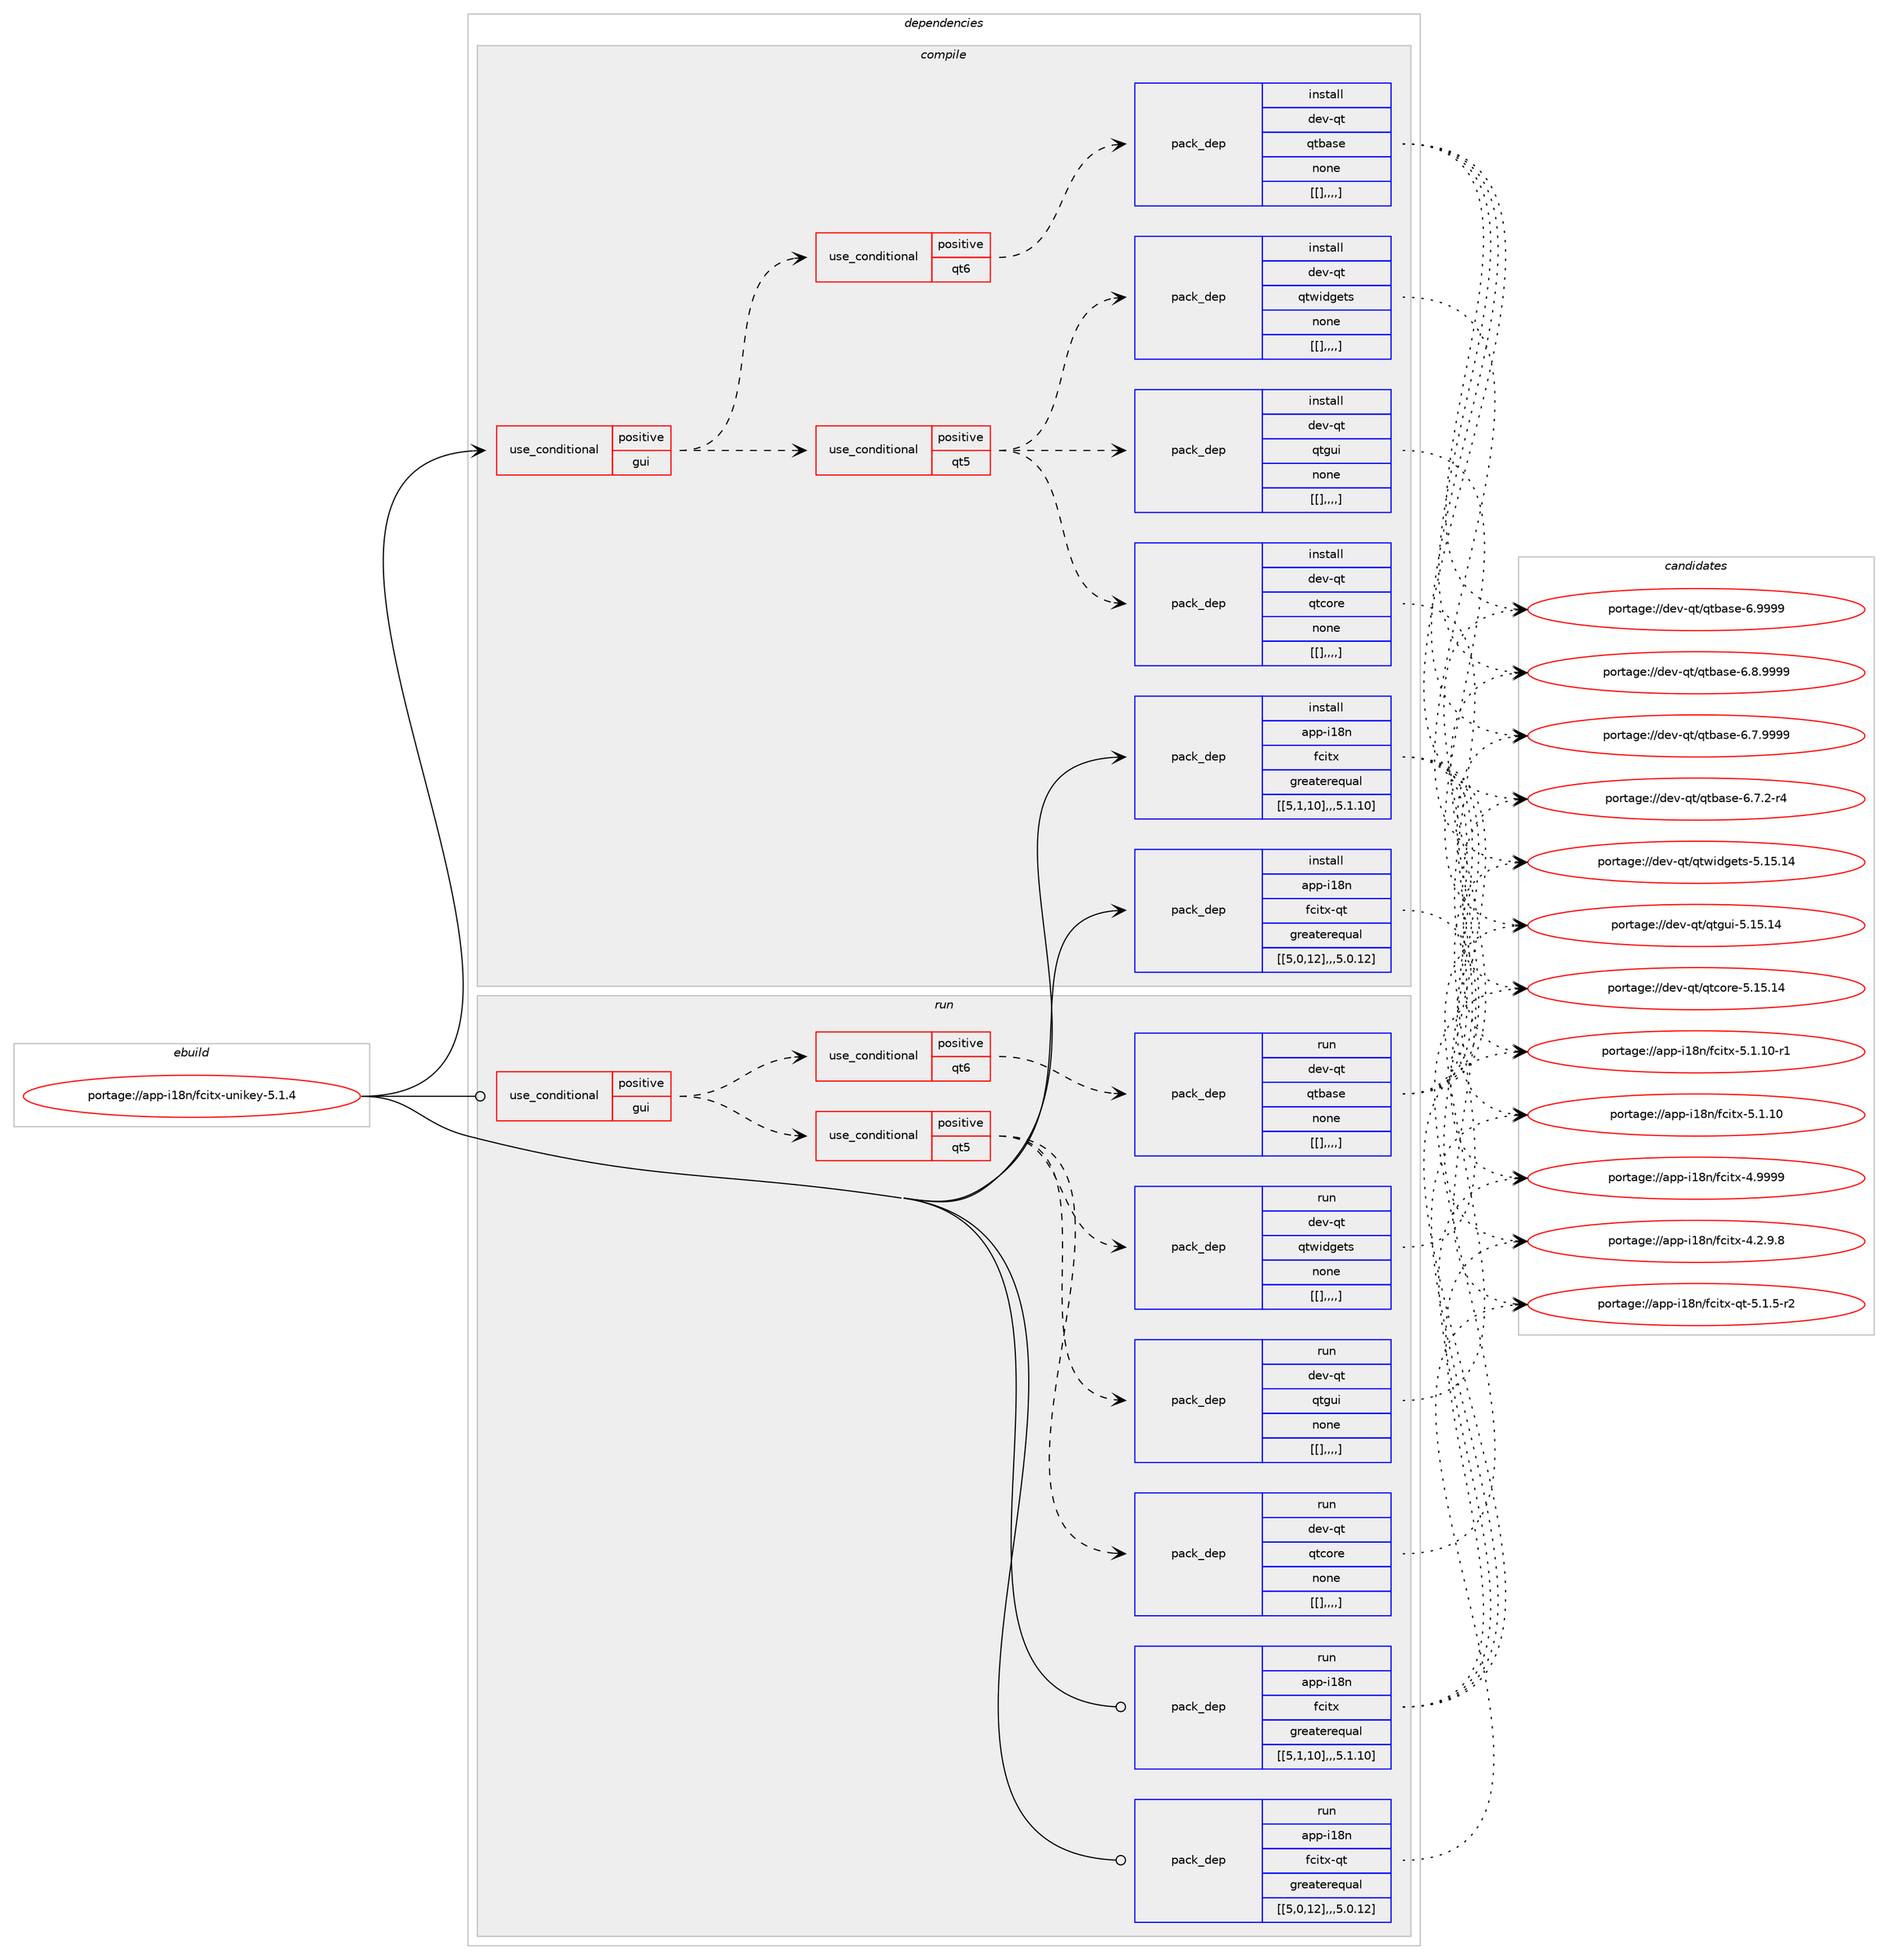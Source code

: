 digraph prolog {

# *************
# Graph options
# *************

newrank=true;
concentrate=true;
compound=true;
graph [rankdir=LR,fontname=Helvetica,fontsize=10,ranksep=1.5];#, ranksep=2.5, nodesep=0.2];
edge  [arrowhead=vee];
node  [fontname=Helvetica,fontsize=10];

# **********
# The ebuild
# **********

subgraph cluster_leftcol {
color=gray;
label=<<i>ebuild</i>>;
id [label="portage://app-i18n/fcitx-unikey-5.1.4", color=red, width=4, href="../app-i18n/fcitx-unikey-5.1.4.svg"];
}

# ****************
# The dependencies
# ****************

subgraph cluster_midcol {
color=gray;
label=<<i>dependencies</i>>;
subgraph cluster_compile {
fillcolor="#eeeeee";
style=filled;
label=<<i>compile</i>>;
subgraph cond11320 {
dependency38003 [label=<<TABLE BORDER="0" CELLBORDER="1" CELLSPACING="0" CELLPADDING="4"><TR><TD ROWSPAN="3" CELLPADDING="10">use_conditional</TD></TR><TR><TD>positive</TD></TR><TR><TD>gui</TD></TR></TABLE>>, shape=none, color=red];
subgraph cond11321 {
dependency38004 [label=<<TABLE BORDER="0" CELLBORDER="1" CELLSPACING="0" CELLPADDING="4"><TR><TD ROWSPAN="3" CELLPADDING="10">use_conditional</TD></TR><TR><TD>positive</TD></TR><TR><TD>qt5</TD></TR></TABLE>>, shape=none, color=red];
subgraph pack26311 {
dependency38005 [label=<<TABLE BORDER="0" CELLBORDER="1" CELLSPACING="0" CELLPADDING="4" WIDTH="220"><TR><TD ROWSPAN="6" CELLPADDING="30">pack_dep</TD></TR><TR><TD WIDTH="110">install</TD></TR><TR><TD>dev-qt</TD></TR><TR><TD>qtcore</TD></TR><TR><TD>none</TD></TR><TR><TD>[[],,,,]</TD></TR></TABLE>>, shape=none, color=blue];
}
dependency38004:e -> dependency38005:w [weight=20,style="dashed",arrowhead="vee"];
subgraph pack26312 {
dependency38006 [label=<<TABLE BORDER="0" CELLBORDER="1" CELLSPACING="0" CELLPADDING="4" WIDTH="220"><TR><TD ROWSPAN="6" CELLPADDING="30">pack_dep</TD></TR><TR><TD WIDTH="110">install</TD></TR><TR><TD>dev-qt</TD></TR><TR><TD>qtgui</TD></TR><TR><TD>none</TD></TR><TR><TD>[[],,,,]</TD></TR></TABLE>>, shape=none, color=blue];
}
dependency38004:e -> dependency38006:w [weight=20,style="dashed",arrowhead="vee"];
subgraph pack26313 {
dependency38007 [label=<<TABLE BORDER="0" CELLBORDER="1" CELLSPACING="0" CELLPADDING="4" WIDTH="220"><TR><TD ROWSPAN="6" CELLPADDING="30">pack_dep</TD></TR><TR><TD WIDTH="110">install</TD></TR><TR><TD>dev-qt</TD></TR><TR><TD>qtwidgets</TD></TR><TR><TD>none</TD></TR><TR><TD>[[],,,,]</TD></TR></TABLE>>, shape=none, color=blue];
}
dependency38004:e -> dependency38007:w [weight=20,style="dashed",arrowhead="vee"];
}
dependency38003:e -> dependency38004:w [weight=20,style="dashed",arrowhead="vee"];
subgraph cond11322 {
dependency38008 [label=<<TABLE BORDER="0" CELLBORDER="1" CELLSPACING="0" CELLPADDING="4"><TR><TD ROWSPAN="3" CELLPADDING="10">use_conditional</TD></TR><TR><TD>positive</TD></TR><TR><TD>qt6</TD></TR></TABLE>>, shape=none, color=red];
subgraph pack26314 {
dependency38009 [label=<<TABLE BORDER="0" CELLBORDER="1" CELLSPACING="0" CELLPADDING="4" WIDTH="220"><TR><TD ROWSPAN="6" CELLPADDING="30">pack_dep</TD></TR><TR><TD WIDTH="110">install</TD></TR><TR><TD>dev-qt</TD></TR><TR><TD>qtbase</TD></TR><TR><TD>none</TD></TR><TR><TD>[[],,,,]</TD></TR></TABLE>>, shape=none, color=blue];
}
dependency38008:e -> dependency38009:w [weight=20,style="dashed",arrowhead="vee"];
}
dependency38003:e -> dependency38008:w [weight=20,style="dashed",arrowhead="vee"];
}
id:e -> dependency38003:w [weight=20,style="solid",arrowhead="vee"];
subgraph pack26315 {
dependency38010 [label=<<TABLE BORDER="0" CELLBORDER="1" CELLSPACING="0" CELLPADDING="4" WIDTH="220"><TR><TD ROWSPAN="6" CELLPADDING="30">pack_dep</TD></TR><TR><TD WIDTH="110">install</TD></TR><TR><TD>app-i18n</TD></TR><TR><TD>fcitx</TD></TR><TR><TD>greaterequal</TD></TR><TR><TD>[[5,1,10],,,5.1.10]</TD></TR></TABLE>>, shape=none, color=blue];
}
id:e -> dependency38010:w [weight=20,style="solid",arrowhead="vee"];
subgraph pack26316 {
dependency38011 [label=<<TABLE BORDER="0" CELLBORDER="1" CELLSPACING="0" CELLPADDING="4" WIDTH="220"><TR><TD ROWSPAN="6" CELLPADDING="30">pack_dep</TD></TR><TR><TD WIDTH="110">install</TD></TR><TR><TD>app-i18n</TD></TR><TR><TD>fcitx-qt</TD></TR><TR><TD>greaterequal</TD></TR><TR><TD>[[5,0,12],,,5.0.12]</TD></TR></TABLE>>, shape=none, color=blue];
}
id:e -> dependency38011:w [weight=20,style="solid",arrowhead="vee"];
}
subgraph cluster_compileandrun {
fillcolor="#eeeeee";
style=filled;
label=<<i>compile and run</i>>;
}
subgraph cluster_run {
fillcolor="#eeeeee";
style=filled;
label=<<i>run</i>>;
subgraph cond11323 {
dependency38012 [label=<<TABLE BORDER="0" CELLBORDER="1" CELLSPACING="0" CELLPADDING="4"><TR><TD ROWSPAN="3" CELLPADDING="10">use_conditional</TD></TR><TR><TD>positive</TD></TR><TR><TD>gui</TD></TR></TABLE>>, shape=none, color=red];
subgraph cond11324 {
dependency38013 [label=<<TABLE BORDER="0" CELLBORDER="1" CELLSPACING="0" CELLPADDING="4"><TR><TD ROWSPAN="3" CELLPADDING="10">use_conditional</TD></TR><TR><TD>positive</TD></TR><TR><TD>qt5</TD></TR></TABLE>>, shape=none, color=red];
subgraph pack26317 {
dependency38014 [label=<<TABLE BORDER="0" CELLBORDER="1" CELLSPACING="0" CELLPADDING="4" WIDTH="220"><TR><TD ROWSPAN="6" CELLPADDING="30">pack_dep</TD></TR><TR><TD WIDTH="110">run</TD></TR><TR><TD>dev-qt</TD></TR><TR><TD>qtcore</TD></TR><TR><TD>none</TD></TR><TR><TD>[[],,,,]</TD></TR></TABLE>>, shape=none, color=blue];
}
dependency38013:e -> dependency38014:w [weight=20,style="dashed",arrowhead="vee"];
subgraph pack26318 {
dependency38015 [label=<<TABLE BORDER="0" CELLBORDER="1" CELLSPACING="0" CELLPADDING="4" WIDTH="220"><TR><TD ROWSPAN="6" CELLPADDING="30">pack_dep</TD></TR><TR><TD WIDTH="110">run</TD></TR><TR><TD>dev-qt</TD></TR><TR><TD>qtgui</TD></TR><TR><TD>none</TD></TR><TR><TD>[[],,,,]</TD></TR></TABLE>>, shape=none, color=blue];
}
dependency38013:e -> dependency38015:w [weight=20,style="dashed",arrowhead="vee"];
subgraph pack26319 {
dependency38016 [label=<<TABLE BORDER="0" CELLBORDER="1" CELLSPACING="0" CELLPADDING="4" WIDTH="220"><TR><TD ROWSPAN="6" CELLPADDING="30">pack_dep</TD></TR><TR><TD WIDTH="110">run</TD></TR><TR><TD>dev-qt</TD></TR><TR><TD>qtwidgets</TD></TR><TR><TD>none</TD></TR><TR><TD>[[],,,,]</TD></TR></TABLE>>, shape=none, color=blue];
}
dependency38013:e -> dependency38016:w [weight=20,style="dashed",arrowhead="vee"];
}
dependency38012:e -> dependency38013:w [weight=20,style="dashed",arrowhead="vee"];
subgraph cond11325 {
dependency38017 [label=<<TABLE BORDER="0" CELLBORDER="1" CELLSPACING="0" CELLPADDING="4"><TR><TD ROWSPAN="3" CELLPADDING="10">use_conditional</TD></TR><TR><TD>positive</TD></TR><TR><TD>qt6</TD></TR></TABLE>>, shape=none, color=red];
subgraph pack26320 {
dependency38018 [label=<<TABLE BORDER="0" CELLBORDER="1" CELLSPACING="0" CELLPADDING="4" WIDTH="220"><TR><TD ROWSPAN="6" CELLPADDING="30">pack_dep</TD></TR><TR><TD WIDTH="110">run</TD></TR><TR><TD>dev-qt</TD></TR><TR><TD>qtbase</TD></TR><TR><TD>none</TD></TR><TR><TD>[[],,,,]</TD></TR></TABLE>>, shape=none, color=blue];
}
dependency38017:e -> dependency38018:w [weight=20,style="dashed",arrowhead="vee"];
}
dependency38012:e -> dependency38017:w [weight=20,style="dashed",arrowhead="vee"];
}
id:e -> dependency38012:w [weight=20,style="solid",arrowhead="odot"];
subgraph pack26321 {
dependency38019 [label=<<TABLE BORDER="0" CELLBORDER="1" CELLSPACING="0" CELLPADDING="4" WIDTH="220"><TR><TD ROWSPAN="6" CELLPADDING="30">pack_dep</TD></TR><TR><TD WIDTH="110">run</TD></TR><TR><TD>app-i18n</TD></TR><TR><TD>fcitx</TD></TR><TR><TD>greaterequal</TD></TR><TR><TD>[[5,1,10],,,5.1.10]</TD></TR></TABLE>>, shape=none, color=blue];
}
id:e -> dependency38019:w [weight=20,style="solid",arrowhead="odot"];
subgraph pack26322 {
dependency38020 [label=<<TABLE BORDER="0" CELLBORDER="1" CELLSPACING="0" CELLPADDING="4" WIDTH="220"><TR><TD ROWSPAN="6" CELLPADDING="30">pack_dep</TD></TR><TR><TD WIDTH="110">run</TD></TR><TR><TD>app-i18n</TD></TR><TR><TD>fcitx-qt</TD></TR><TR><TD>greaterequal</TD></TR><TR><TD>[[5,0,12],,,5.0.12]</TD></TR></TABLE>>, shape=none, color=blue];
}
id:e -> dependency38020:w [weight=20,style="solid",arrowhead="odot"];
}
}

# **************
# The candidates
# **************

subgraph cluster_choices {
rank=same;
color=gray;
label=<<i>candidates</i>>;

subgraph choice26311 {
color=black;
nodesep=1;
choice1001011184511311647113116991111141014553464953464952 [label="portage://dev-qt/qtcore-5.15.14", color=red, width=4,href="../dev-qt/qtcore-5.15.14.svg"];
dependency38005:e -> choice1001011184511311647113116991111141014553464953464952:w [style=dotted,weight="100"];
}
subgraph choice26312 {
color=black;
nodesep=1;
choice10010111845113116471131161031171054553464953464952 [label="portage://dev-qt/qtgui-5.15.14", color=red, width=4,href="../dev-qt/qtgui-5.15.14.svg"];
dependency38006:e -> choice10010111845113116471131161031171054553464953464952:w [style=dotted,weight="100"];
}
subgraph choice26313 {
color=black;
nodesep=1;
choice10010111845113116471131161191051001031011161154553464953464952 [label="portage://dev-qt/qtwidgets-5.15.14", color=red, width=4,href="../dev-qt/qtwidgets-5.15.14.svg"];
dependency38007:e -> choice10010111845113116471131161191051001031011161154553464953464952:w [style=dotted,weight="100"];
}
subgraph choice26314 {
color=black;
nodesep=1;
choice1001011184511311647113116989711510145544657575757 [label="portage://dev-qt/qtbase-6.9999", color=red, width=4,href="../dev-qt/qtbase-6.9999.svg"];
choice10010111845113116471131169897115101455446564657575757 [label="portage://dev-qt/qtbase-6.8.9999", color=red, width=4,href="../dev-qt/qtbase-6.8.9999.svg"];
choice10010111845113116471131169897115101455446554657575757 [label="portage://dev-qt/qtbase-6.7.9999", color=red, width=4,href="../dev-qt/qtbase-6.7.9999.svg"];
choice100101118451131164711311698971151014554465546504511452 [label="portage://dev-qt/qtbase-6.7.2-r4", color=red, width=4,href="../dev-qt/qtbase-6.7.2-r4.svg"];
dependency38009:e -> choice1001011184511311647113116989711510145544657575757:w [style=dotted,weight="100"];
dependency38009:e -> choice10010111845113116471131169897115101455446564657575757:w [style=dotted,weight="100"];
dependency38009:e -> choice10010111845113116471131169897115101455446554657575757:w [style=dotted,weight="100"];
dependency38009:e -> choice100101118451131164711311698971151014554465546504511452:w [style=dotted,weight="100"];
}
subgraph choice26315 {
color=black;
nodesep=1;
choice971121124510549561104710299105116120455346494649484511449 [label="portage://app-i18n/fcitx-5.1.10-r1", color=red, width=4,href="../app-i18n/fcitx-5.1.10-r1.svg"];
choice97112112451054956110471029910511612045534649464948 [label="portage://app-i18n/fcitx-5.1.10", color=red, width=4,href="../app-i18n/fcitx-5.1.10.svg"];
choice97112112451054956110471029910511612045524657575757 [label="portage://app-i18n/fcitx-4.9999", color=red, width=4,href="../app-i18n/fcitx-4.9999.svg"];
choice9711211245105495611047102991051161204552465046574656 [label="portage://app-i18n/fcitx-4.2.9.8", color=red, width=4,href="../app-i18n/fcitx-4.2.9.8.svg"];
dependency38010:e -> choice971121124510549561104710299105116120455346494649484511449:w [style=dotted,weight="100"];
dependency38010:e -> choice97112112451054956110471029910511612045534649464948:w [style=dotted,weight="100"];
dependency38010:e -> choice97112112451054956110471029910511612045524657575757:w [style=dotted,weight="100"];
dependency38010:e -> choice9711211245105495611047102991051161204552465046574656:w [style=dotted,weight="100"];
}
subgraph choice26316 {
color=black;
nodesep=1;
choice971121124510549561104710299105116120451131164553464946534511450 [label="portage://app-i18n/fcitx-qt-5.1.5-r2", color=red, width=4,href="../app-i18n/fcitx-qt-5.1.5-r2.svg"];
dependency38011:e -> choice971121124510549561104710299105116120451131164553464946534511450:w [style=dotted,weight="100"];
}
subgraph choice26317 {
color=black;
nodesep=1;
choice1001011184511311647113116991111141014553464953464952 [label="portage://dev-qt/qtcore-5.15.14", color=red, width=4,href="../dev-qt/qtcore-5.15.14.svg"];
dependency38014:e -> choice1001011184511311647113116991111141014553464953464952:w [style=dotted,weight="100"];
}
subgraph choice26318 {
color=black;
nodesep=1;
choice10010111845113116471131161031171054553464953464952 [label="portage://dev-qt/qtgui-5.15.14", color=red, width=4,href="../dev-qt/qtgui-5.15.14.svg"];
dependency38015:e -> choice10010111845113116471131161031171054553464953464952:w [style=dotted,weight="100"];
}
subgraph choice26319 {
color=black;
nodesep=1;
choice10010111845113116471131161191051001031011161154553464953464952 [label="portage://dev-qt/qtwidgets-5.15.14", color=red, width=4,href="../dev-qt/qtwidgets-5.15.14.svg"];
dependency38016:e -> choice10010111845113116471131161191051001031011161154553464953464952:w [style=dotted,weight="100"];
}
subgraph choice26320 {
color=black;
nodesep=1;
choice1001011184511311647113116989711510145544657575757 [label="portage://dev-qt/qtbase-6.9999", color=red, width=4,href="../dev-qt/qtbase-6.9999.svg"];
choice10010111845113116471131169897115101455446564657575757 [label="portage://dev-qt/qtbase-6.8.9999", color=red, width=4,href="../dev-qt/qtbase-6.8.9999.svg"];
choice10010111845113116471131169897115101455446554657575757 [label="portage://dev-qt/qtbase-6.7.9999", color=red, width=4,href="../dev-qt/qtbase-6.7.9999.svg"];
choice100101118451131164711311698971151014554465546504511452 [label="portage://dev-qt/qtbase-6.7.2-r4", color=red, width=4,href="../dev-qt/qtbase-6.7.2-r4.svg"];
dependency38018:e -> choice1001011184511311647113116989711510145544657575757:w [style=dotted,weight="100"];
dependency38018:e -> choice10010111845113116471131169897115101455446564657575757:w [style=dotted,weight="100"];
dependency38018:e -> choice10010111845113116471131169897115101455446554657575757:w [style=dotted,weight="100"];
dependency38018:e -> choice100101118451131164711311698971151014554465546504511452:w [style=dotted,weight="100"];
}
subgraph choice26321 {
color=black;
nodesep=1;
choice971121124510549561104710299105116120455346494649484511449 [label="portage://app-i18n/fcitx-5.1.10-r1", color=red, width=4,href="../app-i18n/fcitx-5.1.10-r1.svg"];
choice97112112451054956110471029910511612045534649464948 [label="portage://app-i18n/fcitx-5.1.10", color=red, width=4,href="../app-i18n/fcitx-5.1.10.svg"];
choice97112112451054956110471029910511612045524657575757 [label="portage://app-i18n/fcitx-4.9999", color=red, width=4,href="../app-i18n/fcitx-4.9999.svg"];
choice9711211245105495611047102991051161204552465046574656 [label="portage://app-i18n/fcitx-4.2.9.8", color=red, width=4,href="../app-i18n/fcitx-4.2.9.8.svg"];
dependency38019:e -> choice971121124510549561104710299105116120455346494649484511449:w [style=dotted,weight="100"];
dependency38019:e -> choice97112112451054956110471029910511612045534649464948:w [style=dotted,weight="100"];
dependency38019:e -> choice97112112451054956110471029910511612045524657575757:w [style=dotted,weight="100"];
dependency38019:e -> choice9711211245105495611047102991051161204552465046574656:w [style=dotted,weight="100"];
}
subgraph choice26322 {
color=black;
nodesep=1;
choice971121124510549561104710299105116120451131164553464946534511450 [label="portage://app-i18n/fcitx-qt-5.1.5-r2", color=red, width=4,href="../app-i18n/fcitx-qt-5.1.5-r2.svg"];
dependency38020:e -> choice971121124510549561104710299105116120451131164553464946534511450:w [style=dotted,weight="100"];
}
}

}
